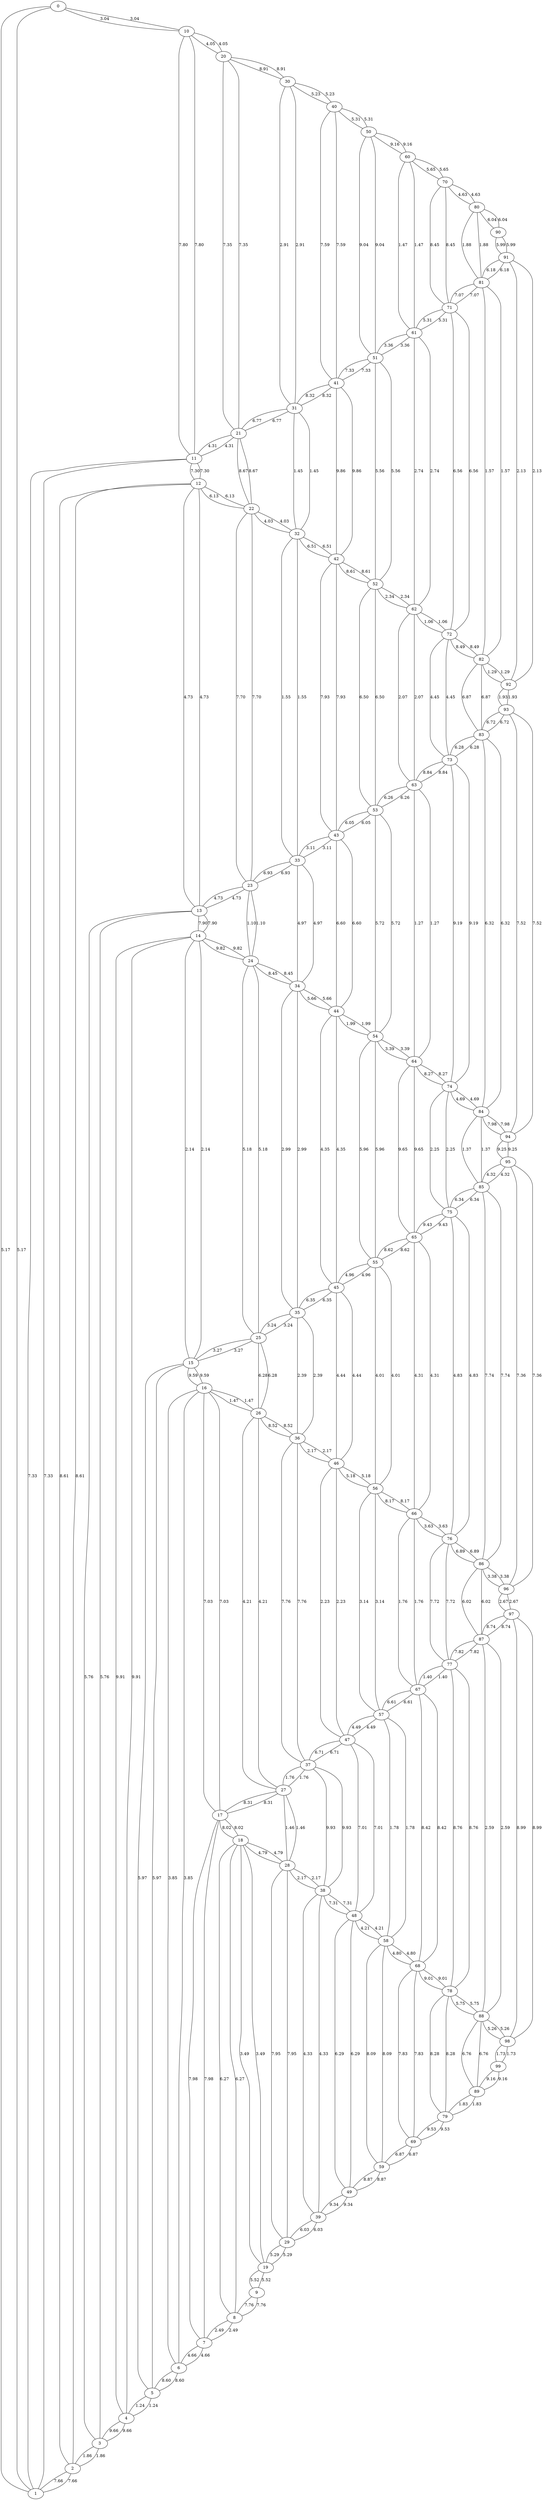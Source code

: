 graph sample {
0 -- 10 [label=3.04];
10 -- 0 [label=3.04];
0 -- 1 [label=5.17];
1 -- 0 [label=5.17];
1 -- 11 [label=7.33];
11 -- 1 [label=7.33];
1 -- 2 [label=7.66];
2 -- 1 [label=7.66];
2 -- 12 [label=8.61];
12 -- 2 [label=8.61];
2 -- 3 [label=1.86];
3 -- 2 [label=1.86];
3 -- 13 [label=5.76];
13 -- 3 [label=5.76];
3 -- 4 [label=9.66];
4 -- 3 [label=9.66];
4 -- 14 [label=9.91];
14 -- 4 [label=9.91];
4 -- 5 [label=1.24];
5 -- 4 [label=1.24];
5 -- 15 [label=5.97];
15 -- 5 [label=5.97];
5 -- 6 [label=8.60];
6 -- 5 [label=8.60];
6 -- 16 [label=3.85];
16 -- 6 [label=3.85];
6 -- 7 [label=4.66];
7 -- 6 [label=4.66];
7 -- 17 [label=7.98];
17 -- 7 [label=7.98];
7 -- 8 [label=2.49];
8 -- 7 [label=2.49];
8 -- 18 [label=6.27];
18 -- 8 [label=6.27];
8 -- 9 [label=7.76];
9 -- 8 [label=7.76];
9 -- 19 [label=5.52];
19 -- 9 [label=5.52];
10 -- 20 [label=4.05];
20 -- 10 [label=4.05];
10 -- 11 [label=7.80];
11 -- 10 [label=7.80];
11 -- 21 [label=4.31];
21 -- 11 [label=4.31];
11 -- 12 [label=7.30];
12 -- 11 [label=7.30];
12 -- 22 [label=6.13];
22 -- 12 [label=6.13];
12 -- 13 [label=4.73];
13 -- 12 [label=4.73];
13 -- 23 [label=4.73];
23 -- 13 [label=4.73];
13 -- 14 [label=7.90];
14 -- 13 [label=7.90];
14 -- 24 [label=9.82];
24 -- 14 [label=9.82];
14 -- 15 [label=2.14];
15 -- 14 [label=2.14];
15 -- 25 [label=3.27];
25 -- 15 [label=3.27];
15 -- 16 [label=9.59];
16 -- 15 [label=9.59];
16 -- 26 [label=1.47];
26 -- 16 [label=1.47];
16 -- 17 [label=7.03];
17 -- 16 [label=7.03];
17 -- 27 [label=8.31];
27 -- 17 [label=8.31];
17 -- 18 [label=8.02];
18 -- 17 [label=8.02];
18 -- 28 [label=4.79];
28 -- 18 [label=4.79];
18 -- 19 [label=3.49];
19 -- 18 [label=3.49];
19 -- 29 [label=5.29];
29 -- 19 [label=5.29];
20 -- 30 [label=8.91];
30 -- 20 [label=8.91];
20 -- 21 [label=7.35];
21 -- 20 [label=7.35];
21 -- 31 [label=6.77];
31 -- 21 [label=6.77];
21 -- 22 [label=8.67];
22 -- 21 [label=8.67];
22 -- 32 [label=4.03];
32 -- 22 [label=4.03];
22 -- 23 [label=7.70];
23 -- 22 [label=7.70];
23 -- 33 [label=6.93];
33 -- 23 [label=6.93];
23 -- 24 [label=1.10];
24 -- 23 [label=1.10];
24 -- 34 [label=8.45];
34 -- 24 [label=8.45];
24 -- 25 [label=5.18];
25 -- 24 [label=5.18];
25 -- 35 [label=3.24];
35 -- 25 [label=3.24];
25 -- 26 [label=6.28];
26 -- 25 [label=6.28];
26 -- 36 [label=8.52];
36 -- 26 [label=8.52];
26 -- 27 [label=4.21];
27 -- 26 [label=4.21];
27 -- 37 [label=1.76];
37 -- 27 [label=1.76];
27 -- 28 [label=1.46];
28 -- 27 [label=1.46];
28 -- 38 [label=2.17];
38 -- 28 [label=2.17];
28 -- 29 [label=7.95];
29 -- 28 [label=7.95];
29 -- 39 [label=6.03];
39 -- 29 [label=6.03];
30 -- 40 [label=5.23];
40 -- 30 [label=5.23];
30 -- 31 [label=2.91];
31 -- 30 [label=2.91];
31 -- 41 [label=8.32];
41 -- 31 [label=8.32];
31 -- 32 [label=1.45];
32 -- 31 [label=1.45];
32 -- 42 [label=6.51];
42 -- 32 [label=6.51];
32 -- 33 [label=1.55];
33 -- 32 [label=1.55];
33 -- 43 [label=3.11];
43 -- 33 [label=3.11];
33 -- 34 [label=4.97];
34 -- 33 [label=4.97];
34 -- 44 [label=5.66];
44 -- 34 [label=5.66];
34 -- 35 [label=2.99];
35 -- 34 [label=2.99];
35 -- 45 [label=6.35];
45 -- 35 [label=6.35];
35 -- 36 [label=2.39];
36 -- 35 [label=2.39];
36 -- 46 [label=2.17];
46 -- 36 [label=2.17];
36 -- 37 [label=7.76];
37 -- 36 [label=7.76];
37 -- 47 [label=6.71];
47 -- 37 [label=6.71];
37 -- 38 [label=9.93];
38 -- 37 [label=9.93];
38 -- 48 [label=7.31];
48 -- 38 [label=7.31];
38 -- 39 [label=4.33];
39 -- 38 [label=4.33];
39 -- 49 [label=9.34];
49 -- 39 [label=9.34];
40 -- 50 [label=5.31];
50 -- 40 [label=5.31];
40 -- 41 [label=7.59];
41 -- 40 [label=7.59];
41 -- 51 [label=7.33];
51 -- 41 [label=7.33];
41 -- 42 [label=9.86];
42 -- 41 [label=9.86];
42 -- 52 [label=8.61];
52 -- 42 [label=8.61];
42 -- 43 [label=7.93];
43 -- 42 [label=7.93];
43 -- 53 [label=6.05];
53 -- 43 [label=6.05];
43 -- 44 [label=6.60];
44 -- 43 [label=6.60];
44 -- 54 [label=1.99];
54 -- 44 [label=1.99];
44 -- 45 [label=4.35];
45 -- 44 [label=4.35];
45 -- 55 [label=4.96];
55 -- 45 [label=4.96];
45 -- 46 [label=4.44];
46 -- 45 [label=4.44];
46 -- 56 [label=5.18];
56 -- 46 [label=5.18];
46 -- 47 [label=2.23];
47 -- 46 [label=2.23];
47 -- 57 [label=4.49];
57 -- 47 [label=4.49];
47 -- 48 [label=7.01];
48 -- 47 [label=7.01];
48 -- 58 [label=4.21];
58 -- 48 [label=4.21];
48 -- 49 [label=6.29];
49 -- 48 [label=6.29];
49 -- 59 [label=8.87];
59 -- 49 [label=8.87];
50 -- 60 [label=9.16];
60 -- 50 [label=9.16];
50 -- 51 [label=9.04];
51 -- 50 [label=9.04];
51 -- 61 [label=3.36];
61 -- 51 [label=3.36];
51 -- 52 [label=5.56];
52 -- 51 [label=5.56];
52 -- 62 [label=2.34];
62 -- 52 [label=2.34];
52 -- 53 [label=6.50];
53 -- 52 [label=6.50];
53 -- 63 [label=6.26];
63 -- 53 [label=6.26];
53 -- 54 [label=5.72];
54 -- 53 [label=5.72];
54 -- 64 [label=3.39];
64 -- 54 [label=3.39];
54 -- 55 [label=5.96];
55 -- 54 [label=5.96];
55 -- 65 [label=8.62];
65 -- 55 [label=8.62];
55 -- 56 [label=4.01];
56 -- 55 [label=4.01];
56 -- 66 [label=8.17];
66 -- 56 [label=8.17];
56 -- 57 [label=3.14];
57 -- 56 [label=3.14];
57 -- 67 [label=6.61];
67 -- 57 [label=6.61];
57 -- 58 [label=1.78];
58 -- 57 [label=1.78];
58 -- 68 [label=4.80];
68 -- 58 [label=4.80];
58 -- 59 [label=8.09];
59 -- 58 [label=8.09];
59 -- 69 [label=6.87];
69 -- 59 [label=6.87];
60 -- 70 [label=5.65];
70 -- 60 [label=5.65];
60 -- 61 [label=1.47];
61 -- 60 [label=1.47];
61 -- 71 [label=5.31];
71 -- 61 [label=5.31];
61 -- 62 [label=2.74];
62 -- 61 [label=2.74];
62 -- 72 [label=1.06];
72 -- 62 [label=1.06];
62 -- 63 [label=2.07];
63 -- 62 [label=2.07];
63 -- 73 [label=8.84];
73 -- 63 [label=8.84];
63 -- 64 [label=1.27];
64 -- 63 [label=1.27];
64 -- 74 [label=8.27];
74 -- 64 [label=8.27];
64 -- 65 [label=9.65];
65 -- 64 [label=9.65];
65 -- 75 [label=9.43];
75 -- 65 [label=9.43];
65 -- 66 [label=4.31];
66 -- 65 [label=4.31];
66 -- 76 [label=3.63];
76 -- 66 [label=3.63];
66 -- 67 [label=1.76];
67 -- 66 [label=1.76];
67 -- 77 [label=1.40];
77 -- 67 [label=1.40];
67 -- 68 [label=8.42];
68 -- 67 [label=8.42];
68 -- 78 [label=9.01];
78 -- 68 [label=9.01];
68 -- 69 [label=7.83];
69 -- 68 [label=7.83];
69 -- 79 [label=9.53];
79 -- 69 [label=9.53];
70 -- 80 [label=4.63];
80 -- 70 [label=4.63];
70 -- 71 [label=8.45];
71 -- 70 [label=8.45];
71 -- 81 [label=7.07];
81 -- 71 [label=7.07];
71 -- 72 [label=6.56];
72 -- 71 [label=6.56];
72 -- 82 [label=8.49];
82 -- 72 [label=8.49];
72 -- 73 [label=4.45];
73 -- 72 [label=4.45];
73 -- 83 [label=6.28];
83 -- 73 [label=6.28];
73 -- 74 [label=9.19];
74 -- 73 [label=9.19];
74 -- 84 [label=4.69];
84 -- 74 [label=4.69];
74 -- 75 [label=2.25];
75 -- 74 [label=2.25];
75 -- 85 [label=6.34];
85 -- 75 [label=6.34];
75 -- 76 [label=4.83];
76 -- 75 [label=4.83];
76 -- 86 [label=6.89];
86 -- 76 [label=6.89];
76 -- 77 [label=7.72];
77 -- 76 [label=7.72];
77 -- 87 [label=7.82];
87 -- 77 [label=7.82];
77 -- 78 [label=8.76];
78 -- 77 [label=8.76];
78 -- 88 [label=5.75];
88 -- 78 [label=5.75];
78 -- 79 [label=8.28];
79 -- 78 [label=8.28];
79 -- 89 [label=1.83];
89 -- 79 [label=1.83];
80 -- 90 [label=6.04];
90 -- 80 [label=6.04];
80 -- 81 [label=1.88];
81 -- 80 [label=1.88];
81 -- 91 [label=6.18];
91 -- 81 [label=6.18];
81 -- 82 [label=1.57];
82 -- 81 [label=1.57];
82 -- 92 [label=1.29];
92 -- 82 [label=1.29];
82 -- 83 [label=6.87];
83 -- 82 [label=6.87];
83 -- 93 [label=6.72];
93 -- 83 [label=6.72];
83 -- 84 [label=6.32];
84 -- 83 [label=6.32];
84 -- 94 [label=7.98];
94 -- 84 [label=7.98];
84 -- 85 [label=1.37];
85 -- 84 [label=1.37];
85 -- 95 [label=4.32];
95 -- 85 [label=4.32];
85 -- 86 [label=7.74];
86 -- 85 [label=7.74];
86 -- 96 [label=3.38];
96 -- 86 [label=3.38];
86 -- 87 [label=6.02];
87 -- 86 [label=6.02];
87 -- 97 [label=8.74];
97 -- 87 [label=8.74];
87 -- 88 [label=2.59];
88 -- 87 [label=2.59];
88 -- 98 [label=5.26];
98 -- 88 [label=5.26];
88 -- 89 [label=6.76];
89 -- 88 [label=6.76];
89 -- 99 [label=9.16];
99 -- 89 [label=9.16];
90 -- 91 [label=5.99];
91 -- 90 [label=5.99];
91 -- 92 [label=2.13];
92 -- 91 [label=2.13];
92 -- 93 [label=1.93];
93 -- 92 [label=1.93];
93 -- 94 [label=7.52];
94 -- 93 [label=7.52];
94 -- 95 [label=9.25];
95 -- 94 [label=9.25];
95 -- 96 [label=7.36];
96 -- 95 [label=7.36];
96 -- 97 [label=2.67];
97 -- 96 [label=2.67];
97 -- 98 [label=8.99];
98 -- 97 [label=8.99];
98 -- 99 [label=1.73];
99 -- 98 [label=1.73];
}
